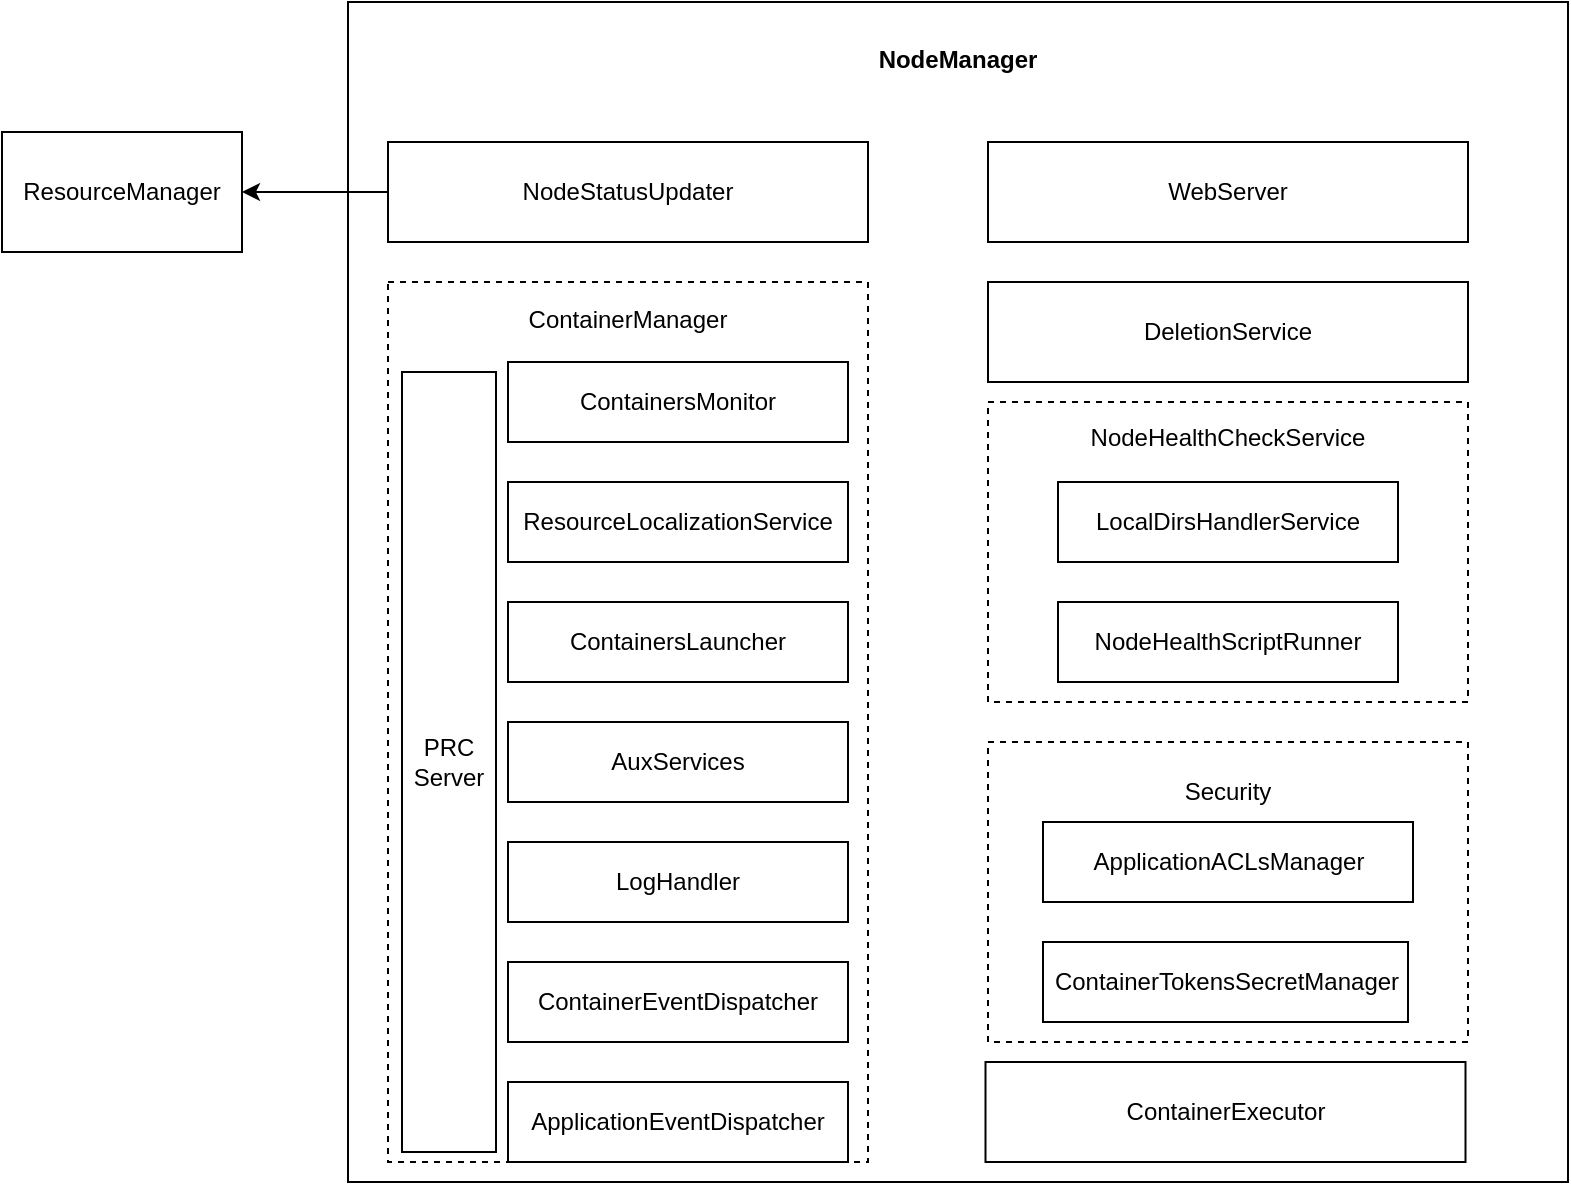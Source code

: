 <mxfile version="13.8.6" type="github">
  <diagram id="GWpwSYDEWu8-K4qAvdks" name="第 1 页">
    <mxGraphModel dx="1038" dy="548" grid="1" gridSize="10" guides="1" tooltips="1" connect="1" arrows="1" fold="1" page="1" pageScale="1" pageWidth="850" pageHeight="1100" math="0" shadow="0">
      <root>
        <mxCell id="0" />
        <mxCell id="1" parent="0" />
        <mxCell id="Tm5A38VgM0YzfF00-wjJ-1" value="&lt;b&gt;NodeManager&lt;br&gt;&lt;br&gt;&lt;br&gt;&lt;br&gt;&lt;br&gt;&lt;br&gt;&lt;br&gt;&lt;br&gt;&lt;br&gt;&lt;br&gt;&lt;br&gt;&lt;br&gt;&lt;br&gt;&lt;br&gt;&lt;br&gt;&lt;br&gt;&lt;br&gt;&lt;br&gt;&lt;br&gt;&lt;br&gt;&lt;br&gt;&lt;br&gt;&lt;br&gt;&lt;br&gt;&lt;br&gt;&lt;br&gt;&lt;br&gt;&lt;br&gt;&lt;br&gt;&lt;br&gt;&lt;br&gt;&lt;br&gt;&lt;br&gt;&lt;br&gt;&lt;br&gt;&lt;br&gt;&lt;br&gt;&lt;br&gt;&lt;/b&gt;" style="rounded=0;whiteSpace=wrap;html=1;" vertex="1" parent="1">
          <mxGeometry x="193" y="140" width="610" height="590" as="geometry" />
        </mxCell>
        <mxCell id="Tm5A38VgM0YzfF00-wjJ-17" value="NodeHealthCheckService&lt;br&gt;&lt;br&gt;&lt;br&gt;&lt;br&gt;&lt;br&gt;&lt;br&gt;&lt;br&gt;&lt;br&gt;&lt;br&gt;" style="rounded=0;whiteSpace=wrap;html=1;dashed=1;" vertex="1" parent="1">
          <mxGeometry x="513" y="340" width="240" height="150" as="geometry" />
        </mxCell>
        <mxCell id="Tm5A38VgM0YzfF00-wjJ-10" value="ContainerManager&lt;br&gt;&lt;br&gt;&lt;br&gt;&lt;br&gt;&lt;br&gt;&lt;br&gt;&lt;br&gt;&lt;br&gt;&lt;br&gt;&lt;br&gt;&lt;br&gt;&lt;br&gt;&lt;br&gt;&lt;br&gt;&lt;br&gt;&lt;br&gt;&lt;br&gt;&lt;br&gt;&lt;br&gt;&lt;br&gt;&lt;br&gt;&lt;br&gt;&lt;br&gt;&lt;br&gt;&lt;br&gt;&lt;br&gt;&lt;br&gt;&lt;br&gt;&lt;br&gt;" style="rounded=0;whiteSpace=wrap;html=1;dashed=1;" vertex="1" parent="1">
          <mxGeometry x="213" y="280" width="240" height="440" as="geometry" />
        </mxCell>
        <mxCell id="Tm5A38VgM0YzfF00-wjJ-27" style="edgeStyle=orthogonalEdgeStyle;rounded=0;orthogonalLoop=1;jettySize=auto;html=1;entryX=1;entryY=0.5;entryDx=0;entryDy=0;" edge="1" parent="1" source="Tm5A38VgM0YzfF00-wjJ-2" target="Tm5A38VgM0YzfF00-wjJ-25">
          <mxGeometry relative="1" as="geometry" />
        </mxCell>
        <mxCell id="Tm5A38VgM0YzfF00-wjJ-2" value="NodeStatusUpdater" style="rounded=0;whiteSpace=wrap;html=1;" vertex="1" parent="1">
          <mxGeometry x="213" y="210" width="240" height="50" as="geometry" />
        </mxCell>
        <mxCell id="Tm5A38VgM0YzfF00-wjJ-3" value="ContainersMonitor" style="rounded=0;whiteSpace=wrap;html=1;" vertex="1" parent="1">
          <mxGeometry x="273" y="320" width="170" height="40" as="geometry" />
        </mxCell>
        <mxCell id="Tm5A38VgM0YzfF00-wjJ-4" value="ResourceLocalizationService" style="rounded=0;whiteSpace=wrap;html=1;" vertex="1" parent="1">
          <mxGeometry x="273" y="380" width="170" height="40" as="geometry" />
        </mxCell>
        <mxCell id="Tm5A38VgM0YzfF00-wjJ-5" value="ContainersLauncher" style="rounded=0;whiteSpace=wrap;html=1;" vertex="1" parent="1">
          <mxGeometry x="273" y="440" width="170" height="40" as="geometry" />
        </mxCell>
        <mxCell id="Tm5A38VgM0YzfF00-wjJ-6" value="AuxServices" style="rounded=0;whiteSpace=wrap;html=1;" vertex="1" parent="1">
          <mxGeometry x="273" y="500" width="170" height="40" as="geometry" />
        </mxCell>
        <mxCell id="Tm5A38VgM0YzfF00-wjJ-7" value="LogHandler" style="rounded=0;whiteSpace=wrap;html=1;" vertex="1" parent="1">
          <mxGeometry x="273" y="560" width="170" height="40" as="geometry" />
        </mxCell>
        <mxCell id="Tm5A38VgM0YzfF00-wjJ-8" value="ContainerEventDispatcher" style="rounded=0;whiteSpace=wrap;html=1;" vertex="1" parent="1">
          <mxGeometry x="273" y="620" width="170" height="40" as="geometry" />
        </mxCell>
        <mxCell id="Tm5A38VgM0YzfF00-wjJ-9" value="ApplicationEventDispatcher" style="rounded=0;whiteSpace=wrap;html=1;" vertex="1" parent="1">
          <mxGeometry x="273" y="680" width="170" height="40" as="geometry" />
        </mxCell>
        <mxCell id="Tm5A38VgM0YzfF00-wjJ-12" value="WebServer" style="rounded=0;whiteSpace=wrap;html=1;" vertex="1" parent="1">
          <mxGeometry x="513" y="210" width="240" height="50" as="geometry" />
        </mxCell>
        <mxCell id="Tm5A38VgM0YzfF00-wjJ-13" value="DeletionService" style="rounded=0;whiteSpace=wrap;html=1;" vertex="1" parent="1">
          <mxGeometry x="513" y="280" width="240" height="50" as="geometry" />
        </mxCell>
        <mxCell id="Tm5A38VgM0YzfF00-wjJ-14" value="LocalDirsHandlerService" style="rounded=0;whiteSpace=wrap;html=1;" vertex="1" parent="1">
          <mxGeometry x="548" y="380" width="170" height="40" as="geometry" />
        </mxCell>
        <mxCell id="Tm5A38VgM0YzfF00-wjJ-15" value="NodeHealthScriptRunner" style="rounded=0;whiteSpace=wrap;html=1;" vertex="1" parent="1">
          <mxGeometry x="548" y="440" width="170" height="40" as="geometry" />
        </mxCell>
        <mxCell id="Tm5A38VgM0YzfF00-wjJ-19" value="Security&lt;br&gt;&lt;br&gt;&lt;br&gt;&lt;br&gt;&lt;br&gt;&lt;br&gt;&lt;br&gt;&lt;br&gt;" style="rounded=0;whiteSpace=wrap;html=1;dashed=1;" vertex="1" parent="1">
          <mxGeometry x="513" y="510" width="240" height="150" as="geometry" />
        </mxCell>
        <mxCell id="Tm5A38VgM0YzfF00-wjJ-20" value="ApplicationACLsManager" style="rounded=0;whiteSpace=wrap;html=1;" vertex="1" parent="1">
          <mxGeometry x="540.5" y="550" width="185" height="40" as="geometry" />
        </mxCell>
        <mxCell id="Tm5A38VgM0YzfF00-wjJ-21" value="ContainerTokensSecretManager" style="rounded=0;whiteSpace=wrap;html=1;" vertex="1" parent="1">
          <mxGeometry x="540.5" y="610" width="182.5" height="40" as="geometry" />
        </mxCell>
        <mxCell id="Tm5A38VgM0YzfF00-wjJ-22" value="ContainerExecutor" style="rounded=0;whiteSpace=wrap;html=1;" vertex="1" parent="1">
          <mxGeometry x="511.75" y="670" width="240" height="50" as="geometry" />
        </mxCell>
        <mxCell id="Tm5A38VgM0YzfF00-wjJ-25" value="ResourceManager" style="rounded=0;whiteSpace=wrap;html=1;" vertex="1" parent="1">
          <mxGeometry x="20" y="205" width="120" height="60" as="geometry" />
        </mxCell>
        <mxCell id="Tm5A38VgM0YzfF00-wjJ-28" value="PRC&lt;br&gt;Server" style="rounded=0;whiteSpace=wrap;html=1;" vertex="1" parent="1">
          <mxGeometry x="220" y="325" width="47" height="390" as="geometry" />
        </mxCell>
      </root>
    </mxGraphModel>
  </diagram>
</mxfile>
